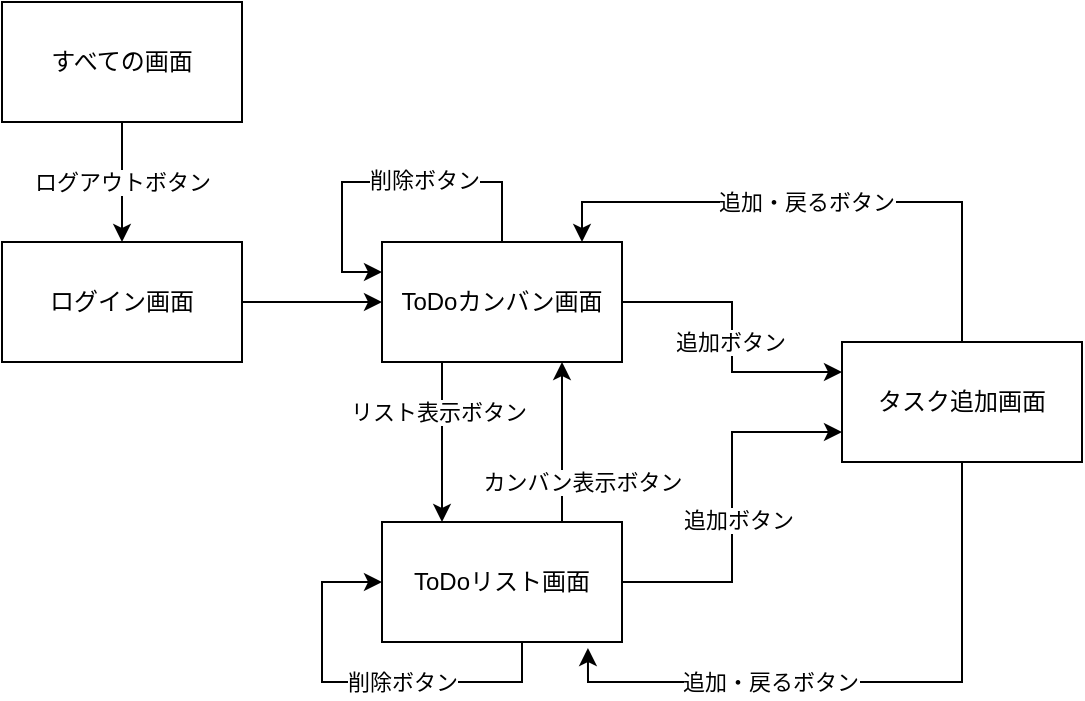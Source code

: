 <mxfile version="23.1.6" type="github">
  <diagram name="ページ1" id="G6aMOeZm90I2qe-2uqz8">
    <mxGraphModel dx="811" dy="446" grid="1" gridSize="10" guides="1" tooltips="1" connect="1" arrows="1" fold="1" page="1" pageScale="1" pageWidth="827" pageHeight="1169" math="0" shadow="0">
      <root>
        <mxCell id="0" />
        <mxCell id="1" parent="0" />
        <mxCell id="JeklUr3dZW-zxgERdQmK-4" style="edgeStyle=orthogonalEdgeStyle;rounded=0;orthogonalLoop=1;jettySize=auto;html=1;entryX=0;entryY=0.5;entryDx=0;entryDy=0;" edge="1" parent="1" source="JeklUr3dZW-zxgERdQmK-1" target="JeklUr3dZW-zxgERdQmK-2">
          <mxGeometry relative="1" as="geometry" />
        </mxCell>
        <mxCell id="JeklUr3dZW-zxgERdQmK-1" value="ログイン画面" style="rounded=0;whiteSpace=wrap;html=1;" vertex="1" parent="1">
          <mxGeometry x="50" y="170" width="120" height="60" as="geometry" />
        </mxCell>
        <mxCell id="JeklUr3dZW-zxgERdQmK-5" style="edgeStyle=orthogonalEdgeStyle;rounded=0;orthogonalLoop=1;jettySize=auto;html=1;entryX=0;entryY=0.25;entryDx=0;entryDy=0;" edge="1" parent="1" source="JeklUr3dZW-zxgERdQmK-2" target="JeklUr3dZW-zxgERdQmK-3">
          <mxGeometry relative="1" as="geometry" />
        </mxCell>
        <mxCell id="JeklUr3dZW-zxgERdQmK-11" value="追加ボタン" style="edgeLabel;html=1;align=center;verticalAlign=middle;resizable=0;points=[];" vertex="1" connectable="0" parent="JeklUr3dZW-zxgERdQmK-5">
          <mxGeometry x="-0.189" y="1" relative="1" as="geometry">
            <mxPoint x="-2" y="16" as="offset" />
          </mxGeometry>
        </mxCell>
        <mxCell id="JeklUr3dZW-zxgERdQmK-13" style="edgeStyle=orthogonalEdgeStyle;rounded=0;orthogonalLoop=1;jettySize=auto;html=1;" edge="1" parent="1" source="JeklUr3dZW-zxgERdQmK-2" target="JeklUr3dZW-zxgERdQmK-12">
          <mxGeometry relative="1" as="geometry">
            <Array as="points">
              <mxPoint x="270" y="270" />
              <mxPoint x="270" y="270" />
            </Array>
          </mxGeometry>
        </mxCell>
        <mxCell id="JeklUr3dZW-zxgERdQmK-17" value="リスト表示ボタン" style="edgeLabel;html=1;align=center;verticalAlign=middle;resizable=0;points=[];" vertex="1" connectable="0" parent="JeklUr3dZW-zxgERdQmK-13">
          <mxGeometry x="-0.375" y="-2" relative="1" as="geometry">
            <mxPoint as="offset" />
          </mxGeometry>
        </mxCell>
        <mxCell id="JeklUr3dZW-zxgERdQmK-2" value="ToDoカンバン画面" style="rounded=0;whiteSpace=wrap;html=1;" vertex="1" parent="1">
          <mxGeometry x="240" y="170" width="120" height="60" as="geometry" />
        </mxCell>
        <mxCell id="JeklUr3dZW-zxgERdQmK-6" style="edgeStyle=orthogonalEdgeStyle;rounded=0;orthogonalLoop=1;jettySize=auto;html=1;" edge="1" parent="1" source="JeklUr3dZW-zxgERdQmK-3">
          <mxGeometry relative="1" as="geometry">
            <mxPoint x="340" y="170" as="targetPoint" />
            <Array as="points">
              <mxPoint x="530" y="150" />
              <mxPoint x="340" y="150" />
              <mxPoint x="340" y="170" />
            </Array>
          </mxGeometry>
        </mxCell>
        <mxCell id="JeklUr3dZW-zxgERdQmK-7" value="追加・戻るボタン" style="edgeLabel;html=1;align=center;verticalAlign=middle;resizable=0;points=[];" vertex="1" connectable="0" parent="JeklUr3dZW-zxgERdQmK-6">
          <mxGeometry x="0.058" relative="1" as="geometry">
            <mxPoint as="offset" />
          </mxGeometry>
        </mxCell>
        <mxCell id="JeklUr3dZW-zxgERdQmK-3" value="タスク追加画面" style="rounded=0;whiteSpace=wrap;html=1;" vertex="1" parent="1">
          <mxGeometry x="470" y="220" width="120" height="60" as="geometry" />
        </mxCell>
        <mxCell id="JeklUr3dZW-zxgERdQmK-9" style="edgeStyle=orthogonalEdgeStyle;rounded=0;orthogonalLoop=1;jettySize=auto;html=1;entryX=0.5;entryY=0;entryDx=0;entryDy=0;" edge="1" parent="1" source="JeklUr3dZW-zxgERdQmK-8" target="JeklUr3dZW-zxgERdQmK-1">
          <mxGeometry relative="1" as="geometry" />
        </mxCell>
        <mxCell id="JeklUr3dZW-zxgERdQmK-10" value="ログアウトボタン" style="edgeLabel;html=1;align=center;verticalAlign=middle;resizable=0;points=[];" vertex="1" connectable="0" parent="JeklUr3dZW-zxgERdQmK-9">
          <mxGeometry x="-0.267" y="-3" relative="1" as="geometry">
            <mxPoint x="3" y="8" as="offset" />
          </mxGeometry>
        </mxCell>
        <mxCell id="JeklUr3dZW-zxgERdQmK-8" value="すべての画面" style="rounded=0;whiteSpace=wrap;html=1;" vertex="1" parent="1">
          <mxGeometry x="50" y="50" width="120" height="60" as="geometry" />
        </mxCell>
        <mxCell id="JeklUr3dZW-zxgERdQmK-14" style="edgeStyle=orthogonalEdgeStyle;rounded=0;orthogonalLoop=1;jettySize=auto;html=1;" edge="1" parent="1" source="JeklUr3dZW-zxgERdQmK-12">
          <mxGeometry relative="1" as="geometry">
            <mxPoint x="330" y="230" as="targetPoint" />
            <Array as="points">
              <mxPoint x="330" y="230" />
            </Array>
          </mxGeometry>
        </mxCell>
        <mxCell id="JeklUr3dZW-zxgERdQmK-16" value="カンバン表示ボタン" style="edgeLabel;html=1;align=center;verticalAlign=middle;resizable=0;points=[];" vertex="1" connectable="0" parent="JeklUr3dZW-zxgERdQmK-14">
          <mxGeometry x="-0.125" y="3" relative="1" as="geometry">
            <mxPoint x="13" y="15" as="offset" />
          </mxGeometry>
        </mxCell>
        <mxCell id="JeklUr3dZW-zxgERdQmK-18" style="edgeStyle=orthogonalEdgeStyle;rounded=0;orthogonalLoop=1;jettySize=auto;html=1;entryX=0;entryY=0.75;entryDx=0;entryDy=0;" edge="1" parent="1" source="JeklUr3dZW-zxgERdQmK-12" target="JeklUr3dZW-zxgERdQmK-3">
          <mxGeometry relative="1" as="geometry" />
        </mxCell>
        <mxCell id="JeklUr3dZW-zxgERdQmK-19" value="追加ボタン" style="edgeLabel;html=1;align=center;verticalAlign=middle;resizable=0;points=[];" vertex="1" connectable="0" parent="JeklUr3dZW-zxgERdQmK-18">
          <mxGeometry x="-0.07" y="-3" relative="1" as="geometry">
            <mxPoint as="offset" />
          </mxGeometry>
        </mxCell>
        <mxCell id="JeklUr3dZW-zxgERdQmK-12" value="ToDoリスト画面" style="rounded=0;whiteSpace=wrap;html=1;" vertex="1" parent="1">
          <mxGeometry x="240" y="310" width="120" height="60" as="geometry" />
        </mxCell>
        <mxCell id="JeklUr3dZW-zxgERdQmK-20" style="edgeStyle=orthogonalEdgeStyle;rounded=0;orthogonalLoop=1;jettySize=auto;html=1;entryX=0.858;entryY=1.05;entryDx=0;entryDy=0;entryPerimeter=0;" edge="1" parent="1" source="JeklUr3dZW-zxgERdQmK-3" target="JeklUr3dZW-zxgERdQmK-12">
          <mxGeometry relative="1" as="geometry">
            <Array as="points">
              <mxPoint x="530" y="390" />
              <mxPoint x="343" y="390" />
            </Array>
          </mxGeometry>
        </mxCell>
        <mxCell id="JeklUr3dZW-zxgERdQmK-21" value="追加・戻るボタン" style="edgeLabel;html=1;align=center;verticalAlign=middle;resizable=0;points=[];" vertex="1" connectable="0" parent="JeklUr3dZW-zxgERdQmK-20">
          <mxGeometry x="0.312" y="-3" relative="1" as="geometry">
            <mxPoint y="3" as="offset" />
          </mxGeometry>
        </mxCell>
        <mxCell id="JeklUr3dZW-zxgERdQmK-22" style="edgeStyle=orthogonalEdgeStyle;rounded=0;orthogonalLoop=1;jettySize=auto;html=1;entryX=0;entryY=0.5;entryDx=0;entryDy=0;" edge="1" parent="1" target="JeklUr3dZW-zxgERdQmK-12">
          <mxGeometry relative="1" as="geometry">
            <mxPoint x="310" y="370" as="sourcePoint" />
            <Array as="points">
              <mxPoint x="310" y="390" />
              <mxPoint x="210" y="390" />
              <mxPoint x="210" y="340" />
            </Array>
          </mxGeometry>
        </mxCell>
        <mxCell id="JeklUr3dZW-zxgERdQmK-23" value="削除ボタン" style="edgeLabel;html=1;align=center;verticalAlign=middle;resizable=0;points=[];" vertex="1" connectable="0" parent="JeklUr3dZW-zxgERdQmK-22">
          <mxGeometry x="0.334" y="-1" relative="1" as="geometry">
            <mxPoint x="39" y="13" as="offset" />
          </mxGeometry>
        </mxCell>
        <mxCell id="JeklUr3dZW-zxgERdQmK-24" style="edgeStyle=orthogonalEdgeStyle;rounded=0;orthogonalLoop=1;jettySize=auto;html=1;exitX=0.408;exitY=0;exitDx=0;exitDy=0;exitPerimeter=0;entryX=0;entryY=0.25;entryDx=0;entryDy=0;" edge="1" parent="1" source="JeklUr3dZW-zxgERdQmK-2" target="JeklUr3dZW-zxgERdQmK-2">
          <mxGeometry relative="1" as="geometry">
            <mxPoint x="210" y="190" as="targetPoint" />
            <Array as="points">
              <mxPoint x="300" y="170" />
              <mxPoint x="300" y="140" />
              <mxPoint x="220" y="140" />
              <mxPoint x="220" y="185" />
            </Array>
          </mxGeometry>
        </mxCell>
        <mxCell id="JeklUr3dZW-zxgERdQmK-26" value="削除ボタン" style="edgeLabel;html=1;align=center;verticalAlign=middle;resizable=0;points=[];" vertex="1" connectable="0" parent="JeklUr3dZW-zxgERdQmK-24">
          <mxGeometry x="-0.14" y="-1" relative="1" as="geometry">
            <mxPoint as="offset" />
          </mxGeometry>
        </mxCell>
      </root>
    </mxGraphModel>
  </diagram>
</mxfile>
